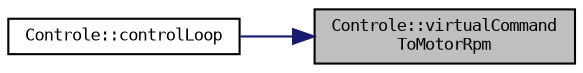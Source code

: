digraph "Controle::virtualCommandToMotorRpm"
{
 // LATEX_PDF_SIZE
  bgcolor="transparent";
  edge [fontname="DejaVuSansMono",fontsize="8",labelfontname="DejaVuSansMono",labelfontsize="8"];
  node [fontname="DejaVuSansMono",fontsize="8",shape=record];
  rankdir="RL";
  Node1 [label="Controle::virtualCommand\lToMotorRpm",height=0.2,width=0.4,color="black", fillcolor="grey75", style="filled", fontcolor="black",tooltip=" "];
  Node1 -> Node2 [dir="back",color="midnightblue",fontsize="8",style="solid",fontname="DejaVuSansMono"];
  Node2 [label="Controle::controlLoop",height=0.2,width=0.4,color="black",URL="$classControle.html#a78e5f662130811f409342a706d5c0d2f",tooltip=" "];
}
